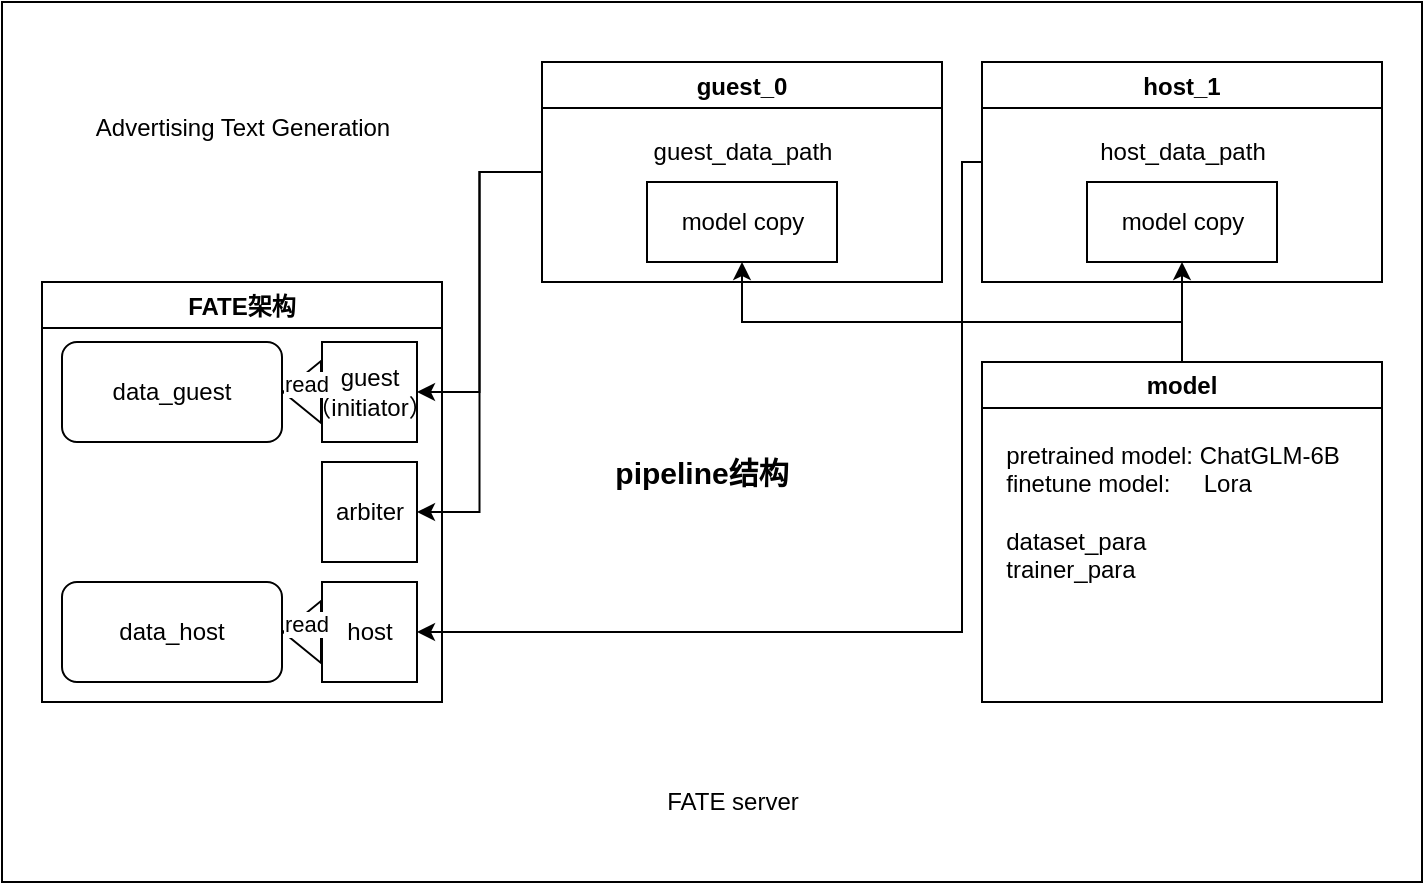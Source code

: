 <mxfile version="21.6.3" type="github">
  <diagram name="Page-1" id="b520641d-4fe3-3701-9064-5fc419738815">
    <mxGraphModel dx="794" dy="462" grid="1" gridSize="10" guides="1" tooltips="1" connect="1" arrows="1" fold="1" page="1" pageScale="1" pageWidth="1100" pageHeight="850" background="none" math="0" shadow="0">
      <root>
        <mxCell id="0" />
        <mxCell id="1" parent="0" />
        <mxCell id="AY7pOuqon0SZaMtRQyjH-1" value="Dataset" style="swimlane;startSize=10;" vertex="1" parent="1">
          <mxGeometry x="40" y="40" width="690" height="410" as="geometry" />
        </mxCell>
        <mxCell id="AY7pOuqon0SZaMtRQyjH-2" value="Advertising Text Generation&lt;br&gt;" style="text;html=1;align=center;verticalAlign=middle;resizable=0;points=[];autosize=1;strokeColor=none;fillColor=none;" vertex="1" parent="AY7pOuqon0SZaMtRQyjH-1">
          <mxGeometry x="15" y="18" width="170" height="30" as="geometry" />
        </mxCell>
        <mxCell id="AY7pOuqon0SZaMtRQyjH-5" value="{&quot;content&quot;: **** ,&quot;summary&quot;:****}" style="text;html=1;align=center;verticalAlign=middle;resizable=0;points=[];autosize=1;strokeColor=none;fillColor=none;" vertex="1" parent="AY7pOuqon0SZaMtRQyjH-1">
          <mxGeometry x="5" y="48" width="190" height="30" as="geometry" />
        </mxCell>
        <mxCell id="AY7pOuqon0SZaMtRQyjH-35" value="" style="rounded=0;whiteSpace=wrap;html=1;" vertex="1" parent="AY7pOuqon0SZaMtRQyjH-1">
          <mxGeometry x="-20" y="-30" width="710" height="440" as="geometry" />
        </mxCell>
        <mxCell id="AY7pOuqon0SZaMtRQyjH-36" value="FATE server" style="text;html=1;strokeColor=none;fillColor=none;align=center;verticalAlign=middle;whiteSpace=wrap;rounded=0;" vertex="1" parent="AY7pOuqon0SZaMtRQyjH-1">
          <mxGeometry x="292.5" y="355" width="105" height="30" as="geometry" />
        </mxCell>
        <mxCell id="AY7pOuqon0SZaMtRQyjH-4" value="Advertising Text Generation&lt;br&gt;" style="text;html=1;align=center;verticalAlign=middle;resizable=0;points=[];autosize=1;strokeColor=none;fillColor=none;" vertex="1" parent="1">
          <mxGeometry x="55" y="58" width="170" height="30" as="geometry" />
        </mxCell>
        <mxCell id="AY7pOuqon0SZaMtRQyjH-6" value="FATE架构" style="swimlane;" vertex="1" parent="1">
          <mxGeometry x="40" y="150" width="200" height="210" as="geometry" />
        </mxCell>
        <mxCell id="AY7pOuqon0SZaMtRQyjH-7" value="guest&lt;br&gt;（initiator）" style="whiteSpace=wrap;html=1;" vertex="1" parent="AY7pOuqon0SZaMtRQyjH-6">
          <mxGeometry x="140" y="30" width="47.5" height="50" as="geometry" />
        </mxCell>
        <mxCell id="AY7pOuqon0SZaMtRQyjH-8" value="host" style="whiteSpace=wrap;html=1;" vertex="1" parent="AY7pOuqon0SZaMtRQyjH-6">
          <mxGeometry x="140" y="150" width="47.5" height="50" as="geometry" />
        </mxCell>
        <mxCell id="AY7pOuqon0SZaMtRQyjH-12" value="arbiter" style="whiteSpace=wrap;html=1;" vertex="1" parent="AY7pOuqon0SZaMtRQyjH-6">
          <mxGeometry x="140" y="90" width="47.5" height="50" as="geometry" />
        </mxCell>
        <mxCell id="AY7pOuqon0SZaMtRQyjH-19" value="data_guest" style="rounded=1;whiteSpace=wrap;html=1;" vertex="1" parent="AY7pOuqon0SZaMtRQyjH-6">
          <mxGeometry x="10" y="30" width="110" height="50" as="geometry" />
        </mxCell>
        <mxCell id="AY7pOuqon0SZaMtRQyjH-20" value="data_host" style="rounded=1;whiteSpace=wrap;html=1;" vertex="1" parent="AY7pOuqon0SZaMtRQyjH-6">
          <mxGeometry x="10" y="150" width="110" height="50" as="geometry" />
        </mxCell>
        <mxCell id="AY7pOuqon0SZaMtRQyjH-21" value="" style="shape=flexArrow;endArrow=classic;html=1;rounded=0;exitX=0;exitY=0.5;exitDx=0;exitDy=0;entryX=1;entryY=0.5;entryDx=0;entryDy=0;" edge="1" parent="AY7pOuqon0SZaMtRQyjH-6" source="AY7pOuqon0SZaMtRQyjH-7" target="AY7pOuqon0SZaMtRQyjH-19">
          <mxGeometry width="50" height="50" relative="1" as="geometry">
            <mxPoint x="160" y="40" as="sourcePoint" />
            <mxPoint x="210" y="-10" as="targetPoint" />
          </mxGeometry>
        </mxCell>
        <mxCell id="AY7pOuqon0SZaMtRQyjH-22" value="read" style="edgeLabel;html=1;align=center;verticalAlign=middle;resizable=0;points=[];" vertex="1" connectable="0" parent="AY7pOuqon0SZaMtRQyjH-21">
          <mxGeometry x="-0.155" y="-4" relative="1" as="geometry">
            <mxPoint as="offset" />
          </mxGeometry>
        </mxCell>
        <mxCell id="AY7pOuqon0SZaMtRQyjH-23" value="" style="shape=flexArrow;endArrow=classic;html=1;rounded=0;exitX=0;exitY=0.5;exitDx=0;exitDy=0;" edge="1" parent="AY7pOuqon0SZaMtRQyjH-6" source="AY7pOuqon0SZaMtRQyjH-8" target="AY7pOuqon0SZaMtRQyjH-20">
          <mxGeometry width="50" height="50" relative="1" as="geometry">
            <mxPoint x="140" y="174.64" as="sourcePoint" />
            <mxPoint x="120" y="174.64" as="targetPoint" />
          </mxGeometry>
        </mxCell>
        <mxCell id="AY7pOuqon0SZaMtRQyjH-24" value="read" style="edgeLabel;html=1;align=center;verticalAlign=middle;resizable=0;points=[];" vertex="1" connectable="0" parent="AY7pOuqon0SZaMtRQyjH-23">
          <mxGeometry x="-0.155" y="-4" relative="1" as="geometry">
            <mxPoint as="offset" />
          </mxGeometry>
        </mxCell>
        <mxCell id="AY7pOuqon0SZaMtRQyjH-15" style="edgeStyle=orthogonalEdgeStyle;rounded=0;orthogonalLoop=1;jettySize=auto;html=1;entryX=1;entryY=0.5;entryDx=0;entryDy=0;" edge="1" parent="1" source="AY7pOuqon0SZaMtRQyjH-13" target="AY7pOuqon0SZaMtRQyjH-7">
          <mxGeometry relative="1" as="geometry" />
        </mxCell>
        <mxCell id="AY7pOuqon0SZaMtRQyjH-16" style="edgeStyle=orthogonalEdgeStyle;rounded=0;orthogonalLoop=1;jettySize=auto;html=1;exitX=0;exitY=0.5;exitDx=0;exitDy=0;entryX=1;entryY=0.5;entryDx=0;entryDy=0;" edge="1" parent="1" source="AY7pOuqon0SZaMtRQyjH-13" target="AY7pOuqon0SZaMtRQyjH-12">
          <mxGeometry relative="1" as="geometry" />
        </mxCell>
        <mxCell id="AY7pOuqon0SZaMtRQyjH-13" value="guest_0" style="swimlane;" vertex="1" parent="1">
          <mxGeometry x="290" y="40" width="200" height="110" as="geometry" />
        </mxCell>
        <mxCell id="AY7pOuqon0SZaMtRQyjH-28" value="guest_data_path" style="text;html=1;align=center;verticalAlign=middle;resizable=0;points=[];autosize=1;strokeColor=none;fillColor=none;" vertex="1" parent="AY7pOuqon0SZaMtRQyjH-13">
          <mxGeometry x="45" y="30" width="110" height="30" as="geometry" />
        </mxCell>
        <mxCell id="AY7pOuqon0SZaMtRQyjH-30" value="model copy" style="rounded=0;whiteSpace=wrap;html=1;" vertex="1" parent="AY7pOuqon0SZaMtRQyjH-13">
          <mxGeometry x="52.5" y="60" width="95" height="40" as="geometry" />
        </mxCell>
        <mxCell id="AY7pOuqon0SZaMtRQyjH-18" style="edgeStyle=orthogonalEdgeStyle;rounded=0;orthogonalLoop=1;jettySize=auto;html=1;entryX=1;entryY=0.5;entryDx=0;entryDy=0;exitX=0;exitY=0.5;exitDx=0;exitDy=0;" edge="1" parent="1" source="AY7pOuqon0SZaMtRQyjH-14" target="AY7pOuqon0SZaMtRQyjH-8">
          <mxGeometry relative="1" as="geometry">
            <Array as="points">
              <mxPoint x="500" y="90" />
              <mxPoint x="500" y="325" />
            </Array>
          </mxGeometry>
        </mxCell>
        <mxCell id="AY7pOuqon0SZaMtRQyjH-14" value="host_1" style="swimlane;" vertex="1" parent="1">
          <mxGeometry x="510" y="40" width="200" height="110" as="geometry" />
        </mxCell>
        <mxCell id="AY7pOuqon0SZaMtRQyjH-29" value="host_data_path" style="text;html=1;align=center;verticalAlign=middle;resizable=0;points=[];autosize=1;strokeColor=none;fillColor=none;" vertex="1" parent="AY7pOuqon0SZaMtRQyjH-14">
          <mxGeometry x="45" y="30" width="110" height="30" as="geometry" />
        </mxCell>
        <mxCell id="AY7pOuqon0SZaMtRQyjH-31" value="model copy" style="rounded=0;whiteSpace=wrap;html=1;" vertex="1" parent="AY7pOuqon0SZaMtRQyjH-14">
          <mxGeometry x="52.5" y="60" width="95" height="40" as="geometry" />
        </mxCell>
        <mxCell id="AY7pOuqon0SZaMtRQyjH-32" style="edgeStyle=orthogonalEdgeStyle;rounded=0;orthogonalLoop=1;jettySize=auto;html=1;entryX=0.5;entryY=1;entryDx=0;entryDy=0;" edge="1" parent="1" source="AY7pOuqon0SZaMtRQyjH-25" target="AY7pOuqon0SZaMtRQyjH-31">
          <mxGeometry relative="1" as="geometry" />
        </mxCell>
        <mxCell id="AY7pOuqon0SZaMtRQyjH-33" style="edgeStyle=orthogonalEdgeStyle;rounded=0;orthogonalLoop=1;jettySize=auto;html=1;entryX=0.5;entryY=1;entryDx=0;entryDy=0;" edge="1" parent="1" source="AY7pOuqon0SZaMtRQyjH-25" target="AY7pOuqon0SZaMtRQyjH-30">
          <mxGeometry relative="1" as="geometry">
            <Array as="points">
              <mxPoint x="610" y="170" />
              <mxPoint x="390" y="170" />
            </Array>
          </mxGeometry>
        </mxCell>
        <mxCell id="AY7pOuqon0SZaMtRQyjH-25" value="model" style="swimlane;whiteSpace=wrap;html=1;" vertex="1" parent="1">
          <mxGeometry x="510" y="190" width="200" height="170" as="geometry" />
        </mxCell>
        <mxCell id="AY7pOuqon0SZaMtRQyjH-26" value="pretrained model: ChatGLM-6B&lt;br&gt;&lt;div style=&quot;text-align: left;&quot;&gt;&lt;span style=&quot;background-color: initial;&quot;&gt;finetune model:&amp;nbsp; &amp;nbsp; &amp;nbsp;Lora&lt;/span&gt;&lt;/div&gt;&lt;div style=&quot;text-align: left;&quot;&gt;&lt;span style=&quot;background-color: initial;&quot;&gt;&lt;br&gt;&lt;/span&gt;&lt;/div&gt;&lt;div style=&quot;text-align: left;&quot;&gt;&lt;span style=&quot;background-color: initial;&quot;&gt;dataset_para&lt;/span&gt;&lt;/div&gt;&lt;div style=&quot;text-align: left;&quot;&gt;&lt;span style=&quot;background-color: initial;&quot;&gt;trainer_para&lt;/span&gt;&lt;/div&gt;" style="text;html=1;align=center;verticalAlign=middle;resizable=0;points=[];autosize=1;strokeColor=none;fillColor=none;" vertex="1" parent="AY7pOuqon0SZaMtRQyjH-25">
          <mxGeometry y="30" width="190" height="90" as="geometry" />
        </mxCell>
        <mxCell id="AY7pOuqon0SZaMtRQyjH-34" value="&lt;b&gt;&lt;font style=&quot;font-size: 15px;&quot;&gt;pipeline结构&lt;/font&gt;&lt;/b&gt;" style="text;html=1;strokeColor=none;fillColor=none;align=center;verticalAlign=middle;whiteSpace=wrap;rounded=0;" vertex="1" parent="1">
          <mxGeometry x="290" y="230" width="160" height="30" as="geometry" />
        </mxCell>
      </root>
    </mxGraphModel>
  </diagram>
</mxfile>
